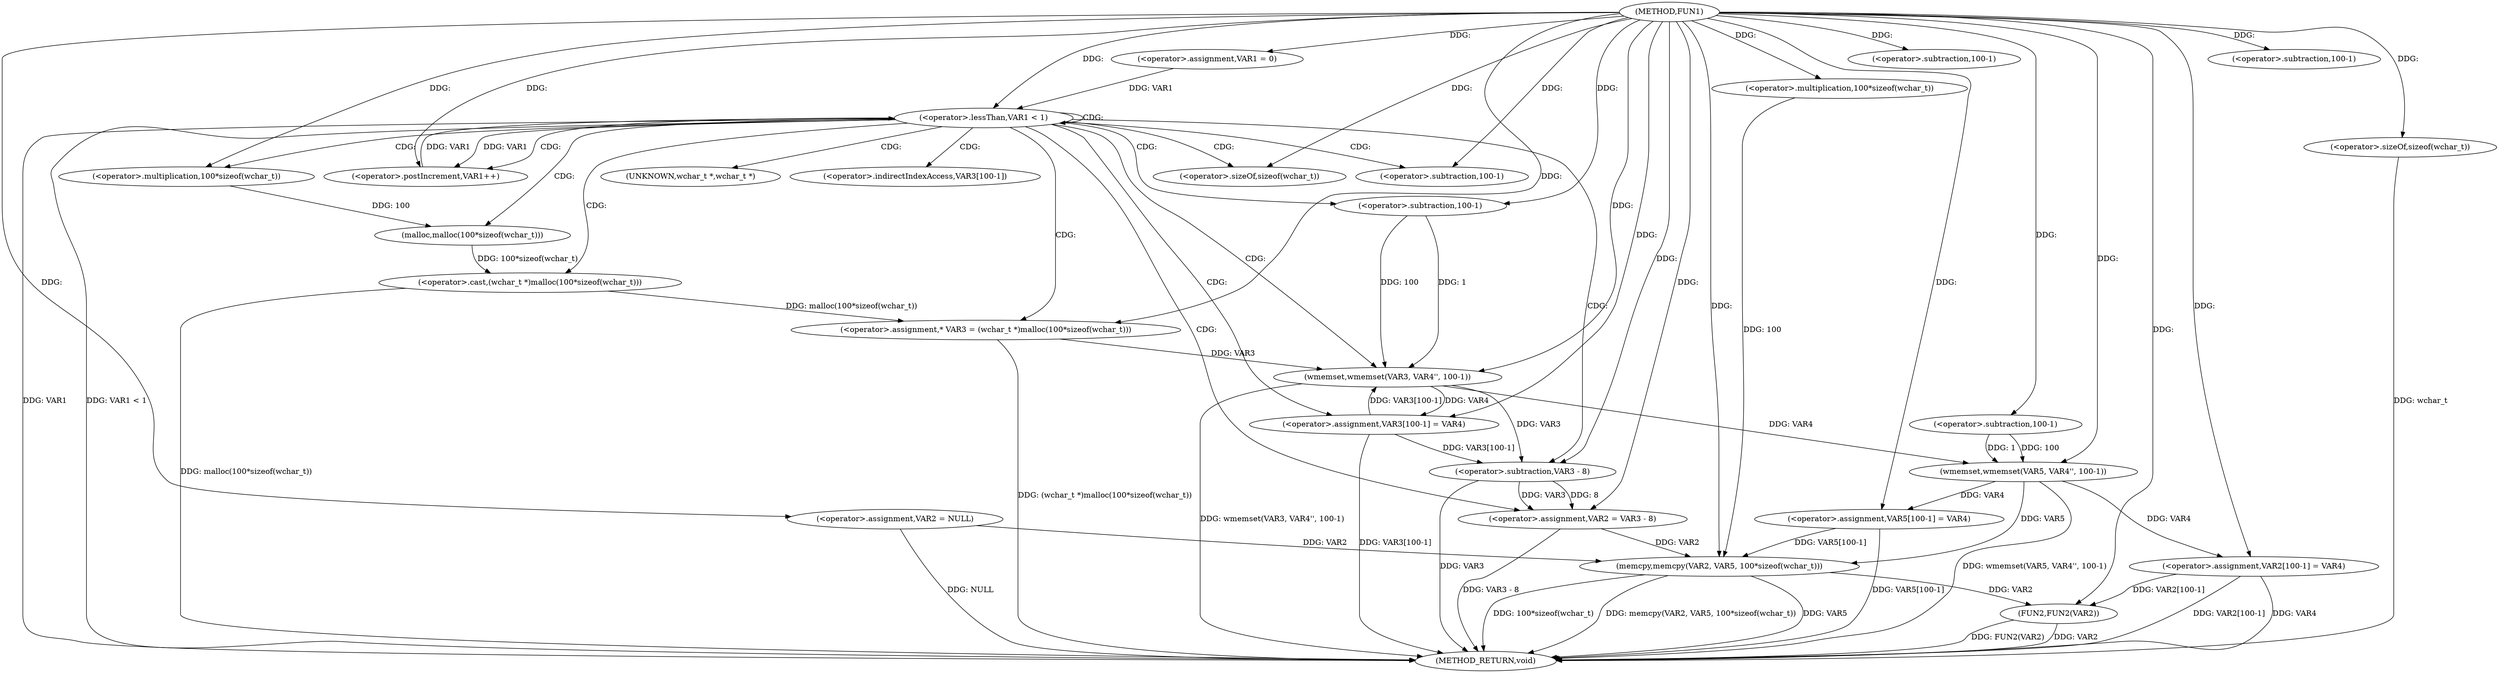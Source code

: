 digraph FUN1 {  
"1000100" [label = "(METHOD,FUN1)" ]
"1000177" [label = "(METHOD_RETURN,void)" ]
"1000104" [label = "(<operator>.assignment,VAR2 = NULL)" ]
"1000108" [label = "(<operator>.assignment,VAR1 = 0)" ]
"1000111" [label = "(<operator>.lessThan,VAR1 < 1)" ]
"1000114" [label = "(<operator>.postIncrement,VAR1++)" ]
"1000119" [label = "(<operator>.assignment,* VAR3 = (wchar_t *)malloc(100*sizeof(wchar_t)))" ]
"1000121" [label = "(<operator>.cast,(wchar_t *)malloc(100*sizeof(wchar_t)))" ]
"1000123" [label = "(malloc,malloc(100*sizeof(wchar_t)))" ]
"1000124" [label = "(<operator>.multiplication,100*sizeof(wchar_t))" ]
"1000126" [label = "(<operator>.sizeOf,sizeof(wchar_t))" ]
"1000128" [label = "(wmemset,wmemset(VAR3, VAR4'', 100-1))" ]
"1000131" [label = "(<operator>.subtraction,100-1)" ]
"1000134" [label = "(<operator>.assignment,VAR3[100-1] = VAR4)" ]
"1000137" [label = "(<operator>.subtraction,100-1)" ]
"1000141" [label = "(<operator>.assignment,VAR2 = VAR3 - 8)" ]
"1000143" [label = "(<operator>.subtraction,VAR3 - 8)" ]
"1000148" [label = "(wmemset,wmemset(VAR5, VAR4'', 100-1))" ]
"1000151" [label = "(<operator>.subtraction,100-1)" ]
"1000154" [label = "(<operator>.assignment,VAR5[100-1] = VAR4)" ]
"1000157" [label = "(<operator>.subtraction,100-1)" ]
"1000161" [label = "(memcpy,memcpy(VAR2, VAR5, 100*sizeof(wchar_t)))" ]
"1000164" [label = "(<operator>.multiplication,100*sizeof(wchar_t))" ]
"1000166" [label = "(<operator>.sizeOf,sizeof(wchar_t))" ]
"1000168" [label = "(<operator>.assignment,VAR2[100-1] = VAR4)" ]
"1000171" [label = "(<operator>.subtraction,100-1)" ]
"1000175" [label = "(FUN2,FUN2(VAR2))" ]
"1000122" [label = "(UNKNOWN,wchar_t *,wchar_t *)" ]
"1000135" [label = "(<operator>.indirectIndexAccess,VAR3[100-1])" ]
  "1000168" -> "1000177"  [ label = "DDG: VAR2[100-1]"] 
  "1000119" -> "1000177"  [ label = "DDG: (wchar_t *)malloc(100*sizeof(wchar_t))"] 
  "1000111" -> "1000177"  [ label = "DDG: VAR1"] 
  "1000134" -> "1000177"  [ label = "DDG: VAR3[100-1]"] 
  "1000128" -> "1000177"  [ label = "DDG: wmemset(VAR3, VAR4'', 100-1)"] 
  "1000161" -> "1000177"  [ label = "DDG: VAR5"] 
  "1000161" -> "1000177"  [ label = "DDG: 100*sizeof(wchar_t)"] 
  "1000121" -> "1000177"  [ label = "DDG: malloc(100*sizeof(wchar_t))"] 
  "1000154" -> "1000177"  [ label = "DDG: VAR5[100-1]"] 
  "1000143" -> "1000177"  [ label = "DDG: VAR3"] 
  "1000166" -> "1000177"  [ label = "DDG: wchar_t"] 
  "1000148" -> "1000177"  [ label = "DDG: wmemset(VAR5, VAR4'', 100-1)"] 
  "1000175" -> "1000177"  [ label = "DDG: VAR2"] 
  "1000141" -> "1000177"  [ label = "DDG: VAR3 - 8"] 
  "1000111" -> "1000177"  [ label = "DDG: VAR1 < 1"] 
  "1000161" -> "1000177"  [ label = "DDG: memcpy(VAR2, VAR5, 100*sizeof(wchar_t))"] 
  "1000168" -> "1000177"  [ label = "DDG: VAR4"] 
  "1000104" -> "1000177"  [ label = "DDG: NULL"] 
  "1000175" -> "1000177"  [ label = "DDG: FUN2(VAR2)"] 
  "1000100" -> "1000104"  [ label = "DDG: "] 
  "1000100" -> "1000108"  [ label = "DDG: "] 
  "1000114" -> "1000111"  [ label = "DDG: VAR1"] 
  "1000108" -> "1000111"  [ label = "DDG: VAR1"] 
  "1000100" -> "1000111"  [ label = "DDG: "] 
  "1000111" -> "1000114"  [ label = "DDG: VAR1"] 
  "1000100" -> "1000114"  [ label = "DDG: "] 
  "1000121" -> "1000119"  [ label = "DDG: malloc(100*sizeof(wchar_t))"] 
  "1000100" -> "1000119"  [ label = "DDG: "] 
  "1000123" -> "1000121"  [ label = "DDG: 100*sizeof(wchar_t)"] 
  "1000124" -> "1000123"  [ label = "DDG: 100"] 
  "1000100" -> "1000124"  [ label = "DDG: "] 
  "1000100" -> "1000126"  [ label = "DDG: "] 
  "1000134" -> "1000128"  [ label = "DDG: VAR3[100-1]"] 
  "1000119" -> "1000128"  [ label = "DDG: VAR3"] 
  "1000100" -> "1000128"  [ label = "DDG: "] 
  "1000131" -> "1000128"  [ label = "DDG: 100"] 
  "1000131" -> "1000128"  [ label = "DDG: 1"] 
  "1000100" -> "1000131"  [ label = "DDG: "] 
  "1000128" -> "1000134"  [ label = "DDG: VAR4"] 
  "1000100" -> "1000134"  [ label = "DDG: "] 
  "1000100" -> "1000137"  [ label = "DDG: "] 
  "1000143" -> "1000141"  [ label = "DDG: VAR3"] 
  "1000143" -> "1000141"  [ label = "DDG: 8"] 
  "1000100" -> "1000141"  [ label = "DDG: "] 
  "1000128" -> "1000143"  [ label = "DDG: VAR3"] 
  "1000134" -> "1000143"  [ label = "DDG: VAR3[100-1]"] 
  "1000100" -> "1000143"  [ label = "DDG: "] 
  "1000100" -> "1000148"  [ label = "DDG: "] 
  "1000128" -> "1000148"  [ label = "DDG: VAR4"] 
  "1000151" -> "1000148"  [ label = "DDG: 100"] 
  "1000151" -> "1000148"  [ label = "DDG: 1"] 
  "1000100" -> "1000151"  [ label = "DDG: "] 
  "1000148" -> "1000154"  [ label = "DDG: VAR4"] 
  "1000100" -> "1000154"  [ label = "DDG: "] 
  "1000100" -> "1000157"  [ label = "DDG: "] 
  "1000141" -> "1000161"  [ label = "DDG: VAR2"] 
  "1000104" -> "1000161"  [ label = "DDG: VAR2"] 
  "1000100" -> "1000161"  [ label = "DDG: "] 
  "1000154" -> "1000161"  [ label = "DDG: VAR5[100-1]"] 
  "1000148" -> "1000161"  [ label = "DDG: VAR5"] 
  "1000164" -> "1000161"  [ label = "DDG: 100"] 
  "1000100" -> "1000164"  [ label = "DDG: "] 
  "1000100" -> "1000166"  [ label = "DDG: "] 
  "1000100" -> "1000168"  [ label = "DDG: "] 
  "1000148" -> "1000168"  [ label = "DDG: VAR4"] 
  "1000100" -> "1000171"  [ label = "DDG: "] 
  "1000168" -> "1000175"  [ label = "DDG: VAR2[100-1]"] 
  "1000161" -> "1000175"  [ label = "DDG: VAR2"] 
  "1000100" -> "1000175"  [ label = "DDG: "] 
  "1000111" -> "1000121"  [ label = "CDG: "] 
  "1000111" -> "1000131"  [ label = "CDG: "] 
  "1000111" -> "1000143"  [ label = "CDG: "] 
  "1000111" -> "1000111"  [ label = "CDG: "] 
  "1000111" -> "1000126"  [ label = "CDG: "] 
  "1000111" -> "1000128"  [ label = "CDG: "] 
  "1000111" -> "1000137"  [ label = "CDG: "] 
  "1000111" -> "1000141"  [ label = "CDG: "] 
  "1000111" -> "1000123"  [ label = "CDG: "] 
  "1000111" -> "1000124"  [ label = "CDG: "] 
  "1000111" -> "1000119"  [ label = "CDG: "] 
  "1000111" -> "1000135"  [ label = "CDG: "] 
  "1000111" -> "1000114"  [ label = "CDG: "] 
  "1000111" -> "1000134"  [ label = "CDG: "] 
  "1000111" -> "1000122"  [ label = "CDG: "] 
}

